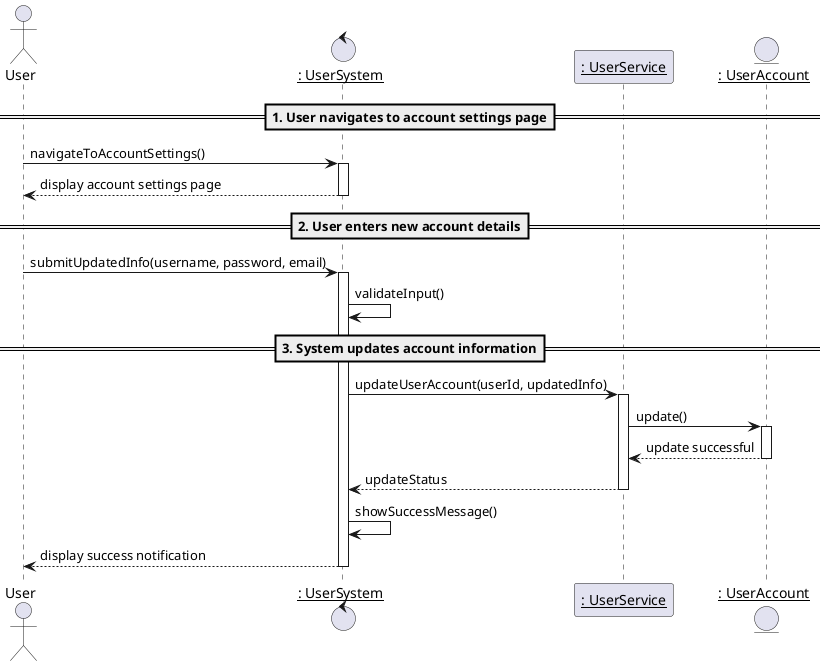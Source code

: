 @startuml update_account_info

actor "User" as u
control "__: UserSystem__" as c
participant "__: UserService__" as s
entity "__: UserAccount__" as a

==1. User navigates to account settings page==

u->c: navigateToAccountSettings()
activate c
c-->u: display account settings page
deactivate c

==2. User enters new account details==

u->c: submitUpdatedInfo(username, password, email)
activate c

c->c: validateInput()

==3. System updates account information==

c->s: updateUserAccount(userId, updatedInfo)
activate s

s->a: update()
activate a
a-->s: update successful
deactivate a

s-->c: updateStatus
deactivate s

c->c: showSuccessMessage()
c-->u: display success notification

deactivate c

@enduml